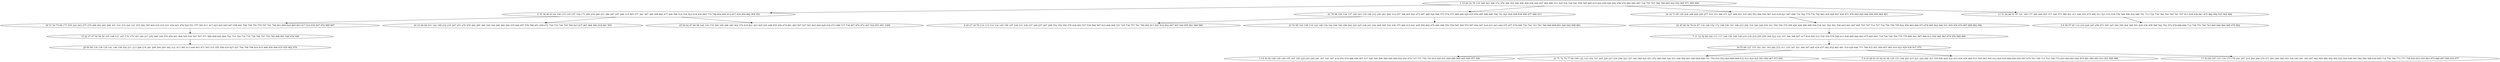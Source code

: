 digraph true_tree {
	"0" -> "1"
	"0" -> "2"
	"0" -> "3"
	"3" -> "4"
	"2" -> "5"
	"1" -> "6"
	"0" -> "7"
	"2" -> "8"
	"4" -> "9"
	"9" -> "10"
	"10" -> "11"
	"10" -> "12"
	"7" -> "13"
	"6" -> "14"
	"10" -> "15"
	"1" -> "16"
	"1" -> "17"
	"10" -> "18"
	"14" -> "19"
	"0" [label="1 19 26 32 78 119 308 363 368 372 376 384 393 396 406 409 438 444 447 469 496 513 525 532 536 543 558 585 605 615 622 629 640 642 656 676 682 692 697 734 755 767 786 789 845 922 952 965 971 985 999"];
	"1" [label="4 35 38 40 43 44 100 115 135 157 159 173 209 234 240 251 286 287 297 298 315 365 377 381 387 389 399 460 477 506 508 514 516 523 614 636 665 774 799 804 805 812 817 834 854 862 904 951"];
	"2" [label="41 70 99 104 136 137 160 163 170 194 212 250 261 284 314 357 386 403 420 473 487 489 528 564 573 574 575 589 600 626 635 650 685 689 696 700 741 821 828 829 838 859 877 886 915"];
	"3" [label="16 18 73 95 120 204 206 229 249 277 310 333 348 371 427 468 501 535 545 553 566 593 597 610 618 621 667 698 716 762 775 776 792 803 818 826 827 839 871 876 883 928 946 956 959 964 981"];
	"4" [label="42 45 46 56 76 81 87 116 128 152 172 189 190 191 198 233 254 318 320 329 339 341 350 359 379 390 426 428 490 498 504 534 541 562 591 594 643 661 687 695 705 707 714 727 732 759 790 795 822 858 860 868 873 878 885 902 906 931 945 954 970 987 988 992 996"];
	"5" [label="8 20 27 36 79 110 113 114 132 145 158 197 230 231 236 237 248 257 267 296 352 354 356 378 424 493 537 539 560 567 633 666 669 721 725 736 757 761 785 802 811 825 832 842 847 907 940 955 961 969 980"];
	"6" [label="30 51 54 75 89 171 185 222 263 275 279 288 292 293 299 301 316 319 324 331 353 392 395 404 410 415 431 439 443 478 529 551 577 581 611 617 623 625 645 647 658 691 706 749 750 779 787 791 796 801 809 824 869 893 917 919 939 947 972 989 997"];
	"7" [label="13 31 64 66 91 97 121 165 177 200 244 265 317 326 373 388 401 411 440 453 475 495 511 521 533 538 578 584 596 632 680 701 713 722 739 748 764 765 781 797 813 835 836 861 875 882 892 933 944 994"];
	"8" [label="23 53 85 103 109 118 124 148 154 162 168 182 186 202 223 225 238 241 242 269 309 334 338 375 408 412 441 445 450 462 470 484 499 550 559 565 569 570 587 602 607 616 631 641 644 671 677 679 690 720 742 743 783 784 808 889 891 920 942 958 983"];
	"9" [label="7 11 12 52 88 102 111 117 144 150 169 196 216 218 219 255 259 304 322 332 337 394 398 407 417 419 505 512 518 554 579 599 613 638 660 662 663 675 683 693 719 726 740 769 770 778 806 841 887 898 911 930 960 963 974 976 984 998"];
	"10" [label="39 55 69 127 153 161 181 193 262 272 311 335 347 351 366 397 405 418 437 442 452 465 491 519 620 646 771 788 833 851 856 857 865 916 923 929 936 937 975"];
	"11" [label="3 14 34 92 126 129 149 155 187 195 224 243 246 291 307 343 367 414 476 479 488 494 497 517 526 540 568 588 606 608 652 653 670 715 737 756 793 814 820 831 849 880 895 905 949 957 990"];
	"12" [label="21 71 72 74 77 90 108 122 123 164 167 205 220 227 239 256 323 327 342 380 422 451 472 480 500 524 531 546 592 601 649 664 668 751 754 816 852 864 899 908 912 914 924 925 943 950 967 973 995"];
	"13" [label="2 6 49 57 65 112 210 228 245 258 273 305 325 340 358 364 369 391 429 436 458 509 542 552 572 678 686 694 712 728 753 760 763 800 846 866 968 978 982"];
	"14" [label="15 22 37 47 50 58 59 105 106 131 147 176 179 183 184 217 252 260 330 370 459 461 464 520 530 547 557 571 580 609 681 684 702 710 724 731 735 738 746 747 752 782 896 901 926 934 948"];
	"15" [label="5 9 10 28 61 63 82 93 96 125 151 166 203 215 221 226 280 321 355 400 402 432 433 434 454 466 510 549 583 595 612 624 630 648 654 655 657 674 703 709 711 723 768 772 819 840 843 844 874 881 894 903 913 921 966 986"];
	"16" [label="24 33 48 68 101 142 188 232 235 247 253 276 278 282 285 306 328 344 346 360 382 435 449 457 576 586 651 659 672 729 733 744 745 780 823 837 867 884 890 918 941 993"];
	"17" [label="25 60 62 67 80 98 140 143 174 180 199 208 349 362 374 416 421 423 425 430 448 455 456 474 481 483 507 527 561 603 604 628 634 673 688 717 730 807 870 872 927 932 953 991 1000"];
	"18" [label="17 83 86 107 133 134 175 178 201 207 214 264 268 270 271 283 289 300 303 336 345 361 383 467 482 485 486 492 502 522 544 548 563 582 590 598 639 699 718 758 766 773 777 794 830 853 855 863 879 888 897 900 910 977"];
	"19" [label="29 84 94 130 138 139 141 146 156 192 211 213 266 274 281 290 294 295 302 312 313 385 413 446 463 471 503 515 555 556 619 627 637 704 708 798 810 815 848 850 909 935 938 962 979"];
}
